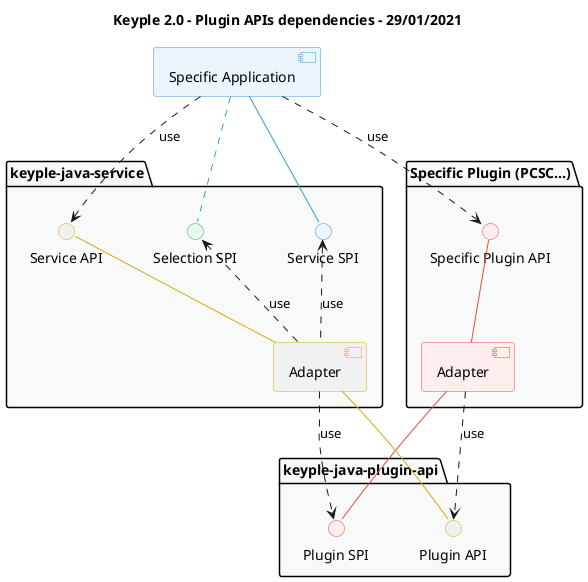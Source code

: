 @startuml
title
    Keyple 2.0 - Plugin APIs dependencies - 29/01/2021
end title

' == THEME ==

'Couleurs issues de : https://htmlcolorcodes.com/fr/tableau-de-couleur/tableau-de-couleur-design-plat/
!define COLOR_YELLOW D4AC0D
!define COLOR_RED E74C3C
!define COLOR_PURPLE 8E44AD
!define COLOR_BLUE 3498DB
!define COLOR_GREEN 27AE60
!define COLOR_GREY 2C3E50

!define C_GREY1 F8F9F9
!define C_GREY2 F2F3F4
!define C_GREY3 E5E7E9
!define C_GREY4 D7DBDD
!define C_GREY5 CACFD2
!define C_GREY6 BDC3C7
!define C_LINK 3498DB
!define C_USE 27AE60

skinparam Shadowing false
skinparam component {
    BorderColor #D4AC0D
    ' Red
    BackgroundColor<<red>> #FDEDEC
    BorderColor<<red>> #E74C3C
    ' Purple
    BackgroundColor<<purple>> #F4ECF7
    BorderColor<<purple>> #8E44AD
    ' blue
    BackgroundColor<<blue>> #EBF5FB
    BorderColor<<blue>> #3498DB
    ' Green
    BackgroundColor<<green>> #E9F7EF
    BorderColor<<green>> #27AE60
    ' Grey
    BackgroundColor<<grey>> #EAECEE
    BorderColor<<grey>> #2C3E50
}
skinparam interface {
    BorderColor #D4AC0D
    ' Red
    BackgroundColor<<red>> #FDEDEC
    BorderColor<<red>> #E74C3C
    ' Purple
    BackgroundColor<<purple>> #F4ECF7
    BorderColor<<purple>> #8E44AD
    ' blue
    BackgroundColor<<blue>> #EBF5FB
    BorderColor<<blue>> #3498DB
    ' Green
    BackgroundColor<<green>> #E9F7EF
    BorderColor<<green>> #27AE60
    ' Grey
    BackgroundColor<<grey>> #EAECEE
    BorderColor<<grey>> #2C3E50
}
hide <<red>> stereotype
hide <<purple>> stereotype
hide <<blue>> stereotype
hide <<green>> stereotype
hide <<grey>> stereotype

' == COMPONENTS ==

[Specific Application] as application <<blue>>
package "keyple-java-service" as packService {
    interface "Service API" as serviceApi
    interface "Service SPI" as serviceSpi <<blue>>
    interface "Selection SPI" as selectionSpi <<green>>
    [Adapter] as service
}
package "Specific Plugin (PCSC...)" as packPlugin {
    interface "Specific Plugin API" as specificPluginApi <<red>>
    [Adapter] as plugin <<red>>
}
package "keyple-java-plugin-api" as packPluginApi {
    interface "Plugin SPI" as pluginSpi <<red>>
    interface "Plugin API" as pluginApi
}

' == ASSOCIATIONS ==

application -- serviceSpi #COLOR_BLUE
application .. selectionSpi #COLOR_BLUE

plugin -up- specificPluginApi #COLOR_RED
plugin -- pluginSpi #COLOR_RED

service -up- serviceApi #COLOR_YELLOW
service -- pluginApi #COLOR_YELLOW

' USE

application ..> specificPluginApi : use
application ..> serviceApi : use

service .up.> serviceSpi : use
service .up.> selectionSpi : use
service ..> pluginSpi : use

plugin ..> pluginApi : use

' == STYLE ==

package packPlugin #C_GREY1 {
}
package packService #C_GREY1 {
}
package packPluginApi #C_GREY1 {
}

@enduml